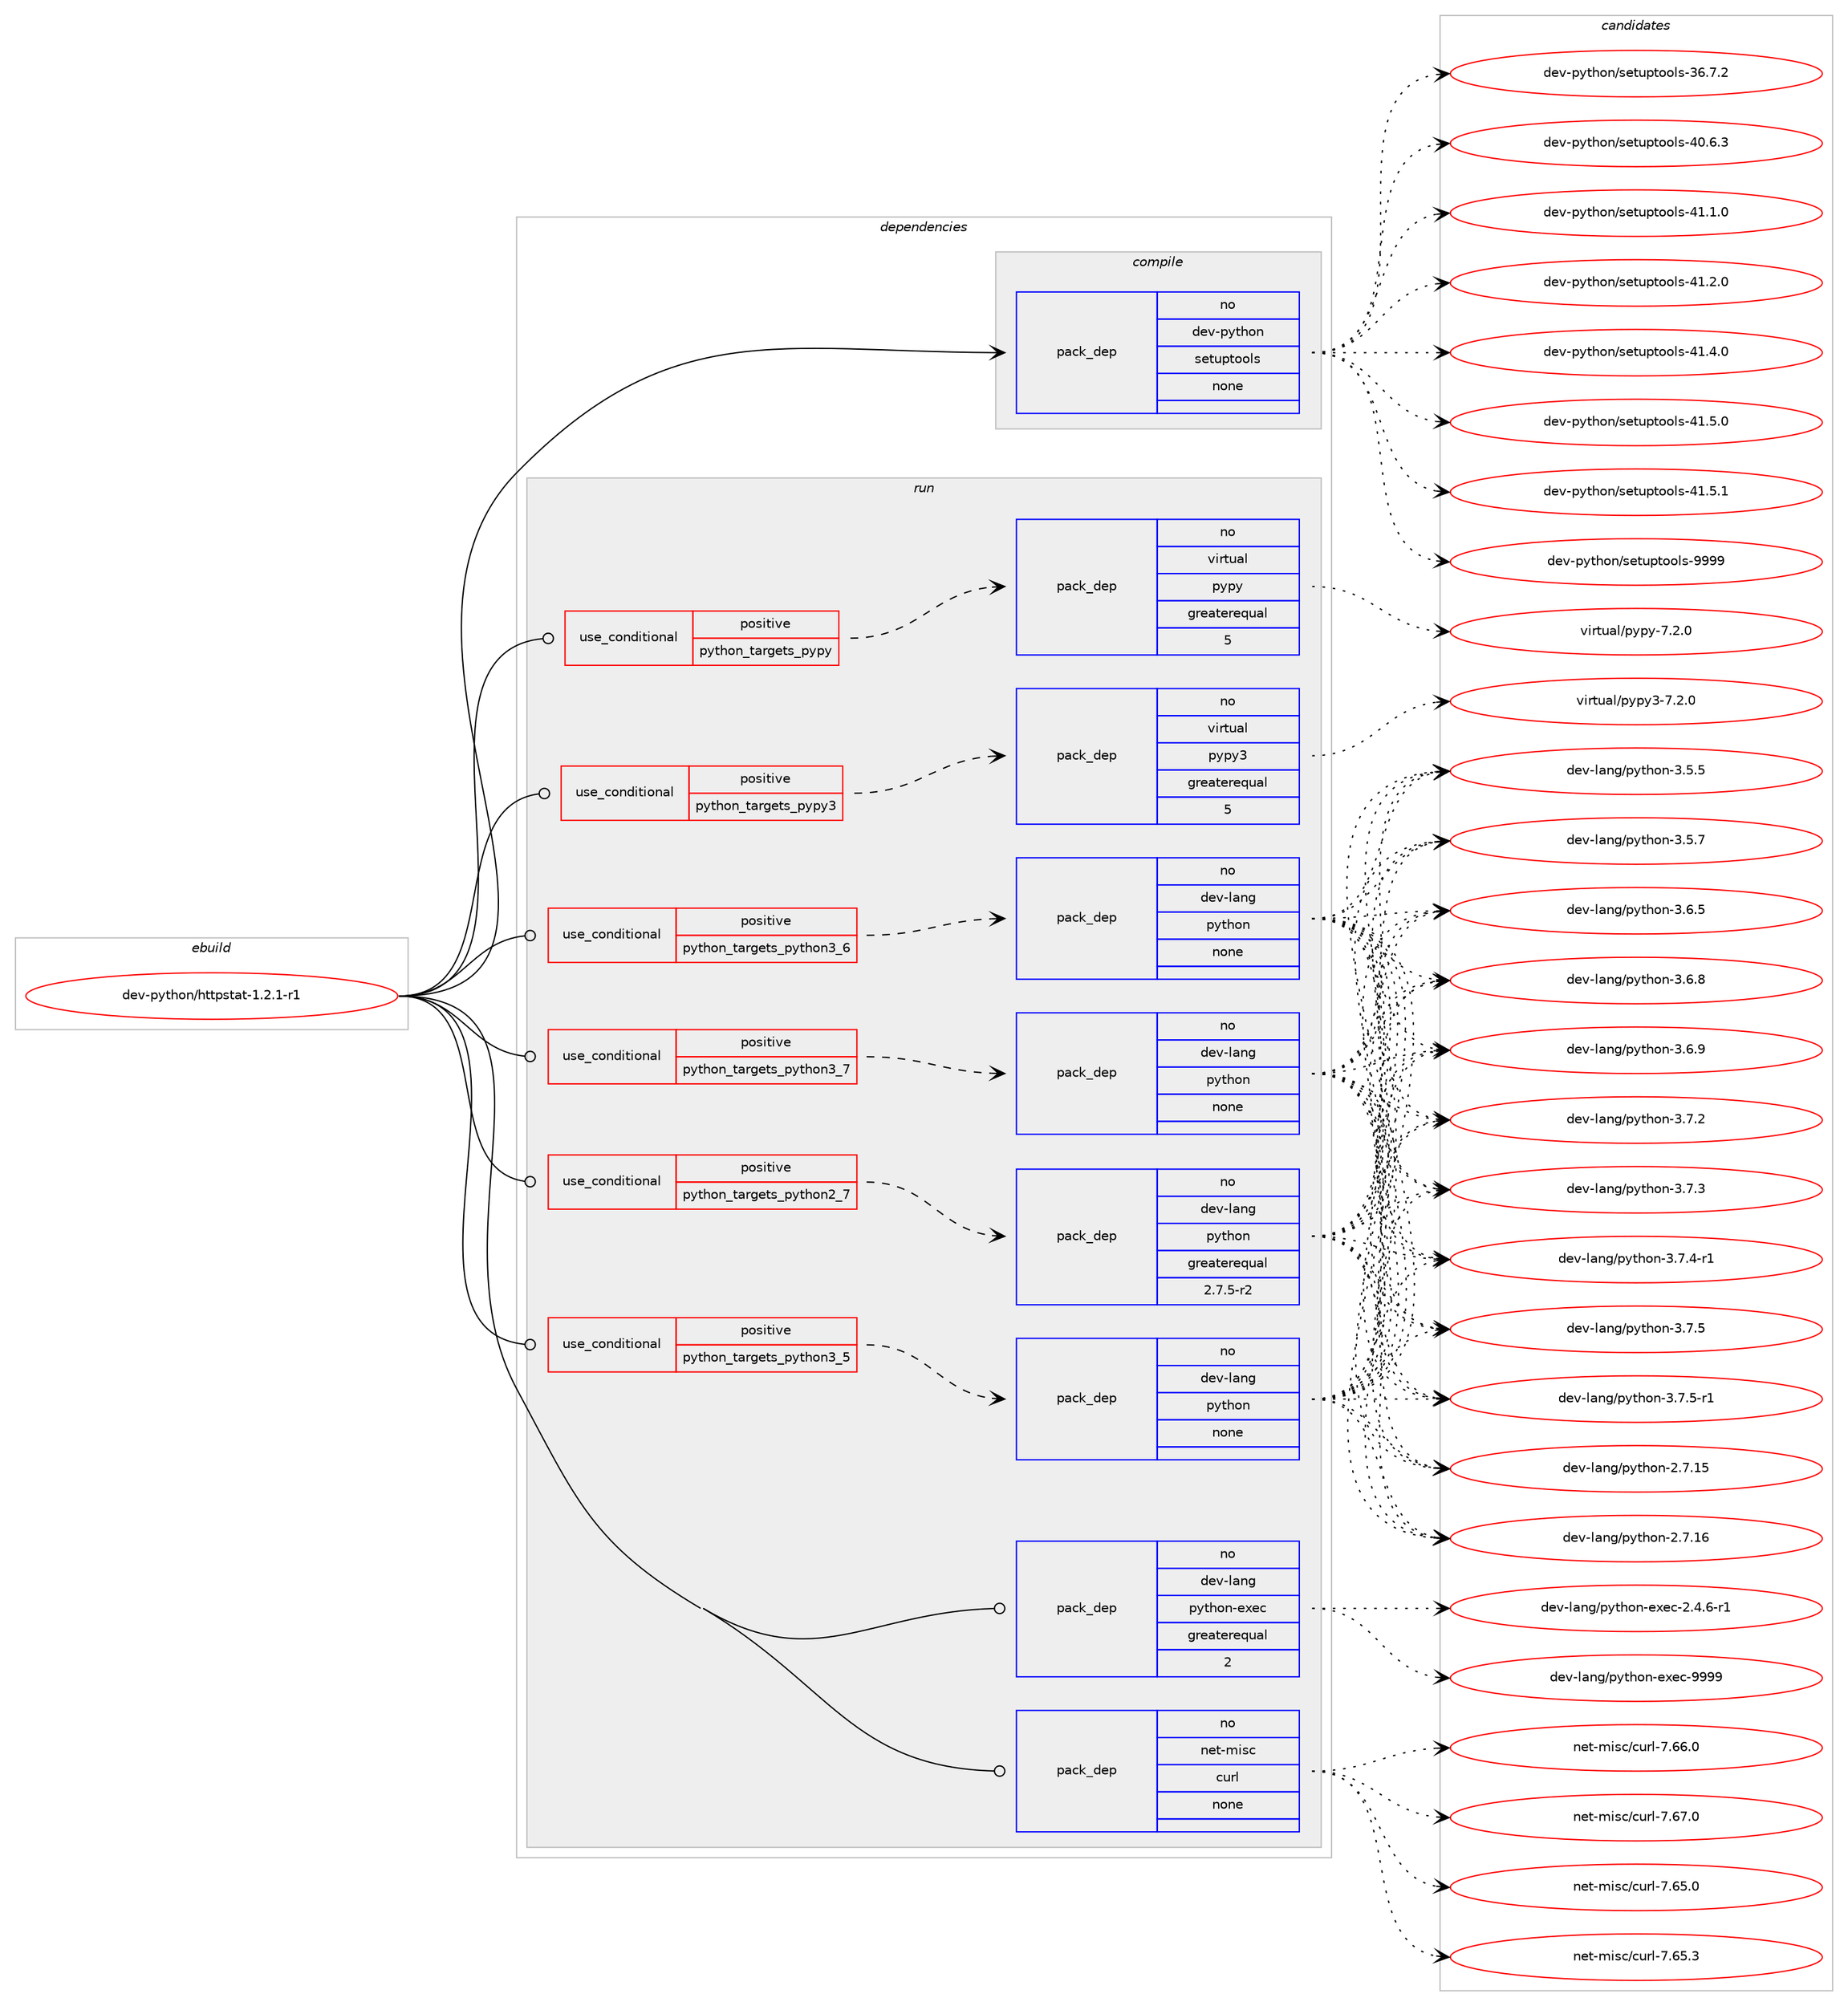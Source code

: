 digraph prolog {

# *************
# Graph options
# *************

newrank=true;
concentrate=true;
compound=true;
graph [rankdir=LR,fontname=Helvetica,fontsize=10,ranksep=1.5];#, ranksep=2.5, nodesep=0.2];
edge  [arrowhead=vee];
node  [fontname=Helvetica,fontsize=10];

# **********
# The ebuild
# **********

subgraph cluster_leftcol {
color=gray;
rank=same;
label=<<i>ebuild</i>>;
id [label="dev-python/httpstat-1.2.1-r1", color=red, width=4, href="../dev-python/httpstat-1.2.1-r1.svg"];
}

# ****************
# The dependencies
# ****************

subgraph cluster_midcol {
color=gray;
label=<<i>dependencies</i>>;
subgraph cluster_compile {
fillcolor="#eeeeee";
style=filled;
label=<<i>compile</i>>;
subgraph pack456350 {
dependency608745 [label=<<TABLE BORDER="0" CELLBORDER="1" CELLSPACING="0" CELLPADDING="4" WIDTH="220"><TR><TD ROWSPAN="6" CELLPADDING="30">pack_dep</TD></TR><TR><TD WIDTH="110">no</TD></TR><TR><TD>dev-python</TD></TR><TR><TD>setuptools</TD></TR><TR><TD>none</TD></TR><TR><TD></TD></TR></TABLE>>, shape=none, color=blue];
}
id:e -> dependency608745:w [weight=20,style="solid",arrowhead="vee"];
}
subgraph cluster_compileandrun {
fillcolor="#eeeeee";
style=filled;
label=<<i>compile and run</i>>;
}
subgraph cluster_run {
fillcolor="#eeeeee";
style=filled;
label=<<i>run</i>>;
subgraph cond140596 {
dependency608746 [label=<<TABLE BORDER="0" CELLBORDER="1" CELLSPACING="0" CELLPADDING="4"><TR><TD ROWSPAN="3" CELLPADDING="10">use_conditional</TD></TR><TR><TD>positive</TD></TR><TR><TD>python_targets_pypy</TD></TR></TABLE>>, shape=none, color=red];
subgraph pack456351 {
dependency608747 [label=<<TABLE BORDER="0" CELLBORDER="1" CELLSPACING="0" CELLPADDING="4" WIDTH="220"><TR><TD ROWSPAN="6" CELLPADDING="30">pack_dep</TD></TR><TR><TD WIDTH="110">no</TD></TR><TR><TD>virtual</TD></TR><TR><TD>pypy</TD></TR><TR><TD>greaterequal</TD></TR><TR><TD>5</TD></TR></TABLE>>, shape=none, color=blue];
}
dependency608746:e -> dependency608747:w [weight=20,style="dashed",arrowhead="vee"];
}
id:e -> dependency608746:w [weight=20,style="solid",arrowhead="odot"];
subgraph cond140597 {
dependency608748 [label=<<TABLE BORDER="0" CELLBORDER="1" CELLSPACING="0" CELLPADDING="4"><TR><TD ROWSPAN="3" CELLPADDING="10">use_conditional</TD></TR><TR><TD>positive</TD></TR><TR><TD>python_targets_pypy3</TD></TR></TABLE>>, shape=none, color=red];
subgraph pack456352 {
dependency608749 [label=<<TABLE BORDER="0" CELLBORDER="1" CELLSPACING="0" CELLPADDING="4" WIDTH="220"><TR><TD ROWSPAN="6" CELLPADDING="30">pack_dep</TD></TR><TR><TD WIDTH="110">no</TD></TR><TR><TD>virtual</TD></TR><TR><TD>pypy3</TD></TR><TR><TD>greaterequal</TD></TR><TR><TD>5</TD></TR></TABLE>>, shape=none, color=blue];
}
dependency608748:e -> dependency608749:w [weight=20,style="dashed",arrowhead="vee"];
}
id:e -> dependency608748:w [weight=20,style="solid",arrowhead="odot"];
subgraph cond140598 {
dependency608750 [label=<<TABLE BORDER="0" CELLBORDER="1" CELLSPACING="0" CELLPADDING="4"><TR><TD ROWSPAN="3" CELLPADDING="10">use_conditional</TD></TR><TR><TD>positive</TD></TR><TR><TD>python_targets_python2_7</TD></TR></TABLE>>, shape=none, color=red];
subgraph pack456353 {
dependency608751 [label=<<TABLE BORDER="0" CELLBORDER="1" CELLSPACING="0" CELLPADDING="4" WIDTH="220"><TR><TD ROWSPAN="6" CELLPADDING="30">pack_dep</TD></TR><TR><TD WIDTH="110">no</TD></TR><TR><TD>dev-lang</TD></TR><TR><TD>python</TD></TR><TR><TD>greaterequal</TD></TR><TR><TD>2.7.5-r2</TD></TR></TABLE>>, shape=none, color=blue];
}
dependency608750:e -> dependency608751:w [weight=20,style="dashed",arrowhead="vee"];
}
id:e -> dependency608750:w [weight=20,style="solid",arrowhead="odot"];
subgraph cond140599 {
dependency608752 [label=<<TABLE BORDER="0" CELLBORDER="1" CELLSPACING="0" CELLPADDING="4"><TR><TD ROWSPAN="3" CELLPADDING="10">use_conditional</TD></TR><TR><TD>positive</TD></TR><TR><TD>python_targets_python3_5</TD></TR></TABLE>>, shape=none, color=red];
subgraph pack456354 {
dependency608753 [label=<<TABLE BORDER="0" CELLBORDER="1" CELLSPACING="0" CELLPADDING="4" WIDTH="220"><TR><TD ROWSPAN="6" CELLPADDING="30">pack_dep</TD></TR><TR><TD WIDTH="110">no</TD></TR><TR><TD>dev-lang</TD></TR><TR><TD>python</TD></TR><TR><TD>none</TD></TR><TR><TD></TD></TR></TABLE>>, shape=none, color=blue];
}
dependency608752:e -> dependency608753:w [weight=20,style="dashed",arrowhead="vee"];
}
id:e -> dependency608752:w [weight=20,style="solid",arrowhead="odot"];
subgraph cond140600 {
dependency608754 [label=<<TABLE BORDER="0" CELLBORDER="1" CELLSPACING="0" CELLPADDING="4"><TR><TD ROWSPAN="3" CELLPADDING="10">use_conditional</TD></TR><TR><TD>positive</TD></TR><TR><TD>python_targets_python3_6</TD></TR></TABLE>>, shape=none, color=red];
subgraph pack456355 {
dependency608755 [label=<<TABLE BORDER="0" CELLBORDER="1" CELLSPACING="0" CELLPADDING="4" WIDTH="220"><TR><TD ROWSPAN="6" CELLPADDING="30">pack_dep</TD></TR><TR><TD WIDTH="110">no</TD></TR><TR><TD>dev-lang</TD></TR><TR><TD>python</TD></TR><TR><TD>none</TD></TR><TR><TD></TD></TR></TABLE>>, shape=none, color=blue];
}
dependency608754:e -> dependency608755:w [weight=20,style="dashed",arrowhead="vee"];
}
id:e -> dependency608754:w [weight=20,style="solid",arrowhead="odot"];
subgraph cond140601 {
dependency608756 [label=<<TABLE BORDER="0" CELLBORDER="1" CELLSPACING="0" CELLPADDING="4"><TR><TD ROWSPAN="3" CELLPADDING="10">use_conditional</TD></TR><TR><TD>positive</TD></TR><TR><TD>python_targets_python3_7</TD></TR></TABLE>>, shape=none, color=red];
subgraph pack456356 {
dependency608757 [label=<<TABLE BORDER="0" CELLBORDER="1" CELLSPACING="0" CELLPADDING="4" WIDTH="220"><TR><TD ROWSPAN="6" CELLPADDING="30">pack_dep</TD></TR><TR><TD WIDTH="110">no</TD></TR><TR><TD>dev-lang</TD></TR><TR><TD>python</TD></TR><TR><TD>none</TD></TR><TR><TD></TD></TR></TABLE>>, shape=none, color=blue];
}
dependency608756:e -> dependency608757:w [weight=20,style="dashed",arrowhead="vee"];
}
id:e -> dependency608756:w [weight=20,style="solid",arrowhead="odot"];
subgraph pack456357 {
dependency608758 [label=<<TABLE BORDER="0" CELLBORDER="1" CELLSPACING="0" CELLPADDING="4" WIDTH="220"><TR><TD ROWSPAN="6" CELLPADDING="30">pack_dep</TD></TR><TR><TD WIDTH="110">no</TD></TR><TR><TD>dev-lang</TD></TR><TR><TD>python-exec</TD></TR><TR><TD>greaterequal</TD></TR><TR><TD>2</TD></TR></TABLE>>, shape=none, color=blue];
}
id:e -> dependency608758:w [weight=20,style="solid",arrowhead="odot"];
subgraph pack456358 {
dependency608759 [label=<<TABLE BORDER="0" CELLBORDER="1" CELLSPACING="0" CELLPADDING="4" WIDTH="220"><TR><TD ROWSPAN="6" CELLPADDING="30">pack_dep</TD></TR><TR><TD WIDTH="110">no</TD></TR><TR><TD>net-misc</TD></TR><TR><TD>curl</TD></TR><TR><TD>none</TD></TR><TR><TD></TD></TR></TABLE>>, shape=none, color=blue];
}
id:e -> dependency608759:w [weight=20,style="solid",arrowhead="odot"];
}
}

# **************
# The candidates
# **************

subgraph cluster_choices {
rank=same;
color=gray;
label=<<i>candidates</i>>;

subgraph choice456350 {
color=black;
nodesep=1;
choice100101118451121211161041111104711510111611711211611111110811545515446554650 [label="dev-python/setuptools-36.7.2", color=red, width=4,href="../dev-python/setuptools-36.7.2.svg"];
choice100101118451121211161041111104711510111611711211611111110811545524846544651 [label="dev-python/setuptools-40.6.3", color=red, width=4,href="../dev-python/setuptools-40.6.3.svg"];
choice100101118451121211161041111104711510111611711211611111110811545524946494648 [label="dev-python/setuptools-41.1.0", color=red, width=4,href="../dev-python/setuptools-41.1.0.svg"];
choice100101118451121211161041111104711510111611711211611111110811545524946504648 [label="dev-python/setuptools-41.2.0", color=red, width=4,href="../dev-python/setuptools-41.2.0.svg"];
choice100101118451121211161041111104711510111611711211611111110811545524946524648 [label="dev-python/setuptools-41.4.0", color=red, width=4,href="../dev-python/setuptools-41.4.0.svg"];
choice100101118451121211161041111104711510111611711211611111110811545524946534648 [label="dev-python/setuptools-41.5.0", color=red, width=4,href="../dev-python/setuptools-41.5.0.svg"];
choice100101118451121211161041111104711510111611711211611111110811545524946534649 [label="dev-python/setuptools-41.5.1", color=red, width=4,href="../dev-python/setuptools-41.5.1.svg"];
choice10010111845112121116104111110471151011161171121161111111081154557575757 [label="dev-python/setuptools-9999", color=red, width=4,href="../dev-python/setuptools-9999.svg"];
dependency608745:e -> choice100101118451121211161041111104711510111611711211611111110811545515446554650:w [style=dotted,weight="100"];
dependency608745:e -> choice100101118451121211161041111104711510111611711211611111110811545524846544651:w [style=dotted,weight="100"];
dependency608745:e -> choice100101118451121211161041111104711510111611711211611111110811545524946494648:w [style=dotted,weight="100"];
dependency608745:e -> choice100101118451121211161041111104711510111611711211611111110811545524946504648:w [style=dotted,weight="100"];
dependency608745:e -> choice100101118451121211161041111104711510111611711211611111110811545524946524648:w [style=dotted,weight="100"];
dependency608745:e -> choice100101118451121211161041111104711510111611711211611111110811545524946534648:w [style=dotted,weight="100"];
dependency608745:e -> choice100101118451121211161041111104711510111611711211611111110811545524946534649:w [style=dotted,weight="100"];
dependency608745:e -> choice10010111845112121116104111110471151011161171121161111111081154557575757:w [style=dotted,weight="100"];
}
subgraph choice456351 {
color=black;
nodesep=1;
choice1181051141161179710847112121112121455546504648 [label="virtual/pypy-7.2.0", color=red, width=4,href="../virtual/pypy-7.2.0.svg"];
dependency608747:e -> choice1181051141161179710847112121112121455546504648:w [style=dotted,weight="100"];
}
subgraph choice456352 {
color=black;
nodesep=1;
choice118105114116117971084711212111212151455546504648 [label="virtual/pypy3-7.2.0", color=red, width=4,href="../virtual/pypy3-7.2.0.svg"];
dependency608749:e -> choice118105114116117971084711212111212151455546504648:w [style=dotted,weight="100"];
}
subgraph choice456353 {
color=black;
nodesep=1;
choice10010111845108971101034711212111610411111045504655464953 [label="dev-lang/python-2.7.15", color=red, width=4,href="../dev-lang/python-2.7.15.svg"];
choice10010111845108971101034711212111610411111045504655464954 [label="dev-lang/python-2.7.16", color=red, width=4,href="../dev-lang/python-2.7.16.svg"];
choice100101118451089711010347112121116104111110455146534653 [label="dev-lang/python-3.5.5", color=red, width=4,href="../dev-lang/python-3.5.5.svg"];
choice100101118451089711010347112121116104111110455146534655 [label="dev-lang/python-3.5.7", color=red, width=4,href="../dev-lang/python-3.5.7.svg"];
choice100101118451089711010347112121116104111110455146544653 [label="dev-lang/python-3.6.5", color=red, width=4,href="../dev-lang/python-3.6.5.svg"];
choice100101118451089711010347112121116104111110455146544656 [label="dev-lang/python-3.6.8", color=red, width=4,href="../dev-lang/python-3.6.8.svg"];
choice100101118451089711010347112121116104111110455146544657 [label="dev-lang/python-3.6.9", color=red, width=4,href="../dev-lang/python-3.6.9.svg"];
choice100101118451089711010347112121116104111110455146554650 [label="dev-lang/python-3.7.2", color=red, width=4,href="../dev-lang/python-3.7.2.svg"];
choice100101118451089711010347112121116104111110455146554651 [label="dev-lang/python-3.7.3", color=red, width=4,href="../dev-lang/python-3.7.3.svg"];
choice1001011184510897110103471121211161041111104551465546524511449 [label="dev-lang/python-3.7.4-r1", color=red, width=4,href="../dev-lang/python-3.7.4-r1.svg"];
choice100101118451089711010347112121116104111110455146554653 [label="dev-lang/python-3.7.5", color=red, width=4,href="../dev-lang/python-3.7.5.svg"];
choice1001011184510897110103471121211161041111104551465546534511449 [label="dev-lang/python-3.7.5-r1", color=red, width=4,href="../dev-lang/python-3.7.5-r1.svg"];
dependency608751:e -> choice10010111845108971101034711212111610411111045504655464953:w [style=dotted,weight="100"];
dependency608751:e -> choice10010111845108971101034711212111610411111045504655464954:w [style=dotted,weight="100"];
dependency608751:e -> choice100101118451089711010347112121116104111110455146534653:w [style=dotted,weight="100"];
dependency608751:e -> choice100101118451089711010347112121116104111110455146534655:w [style=dotted,weight="100"];
dependency608751:e -> choice100101118451089711010347112121116104111110455146544653:w [style=dotted,weight="100"];
dependency608751:e -> choice100101118451089711010347112121116104111110455146544656:w [style=dotted,weight="100"];
dependency608751:e -> choice100101118451089711010347112121116104111110455146544657:w [style=dotted,weight="100"];
dependency608751:e -> choice100101118451089711010347112121116104111110455146554650:w [style=dotted,weight="100"];
dependency608751:e -> choice100101118451089711010347112121116104111110455146554651:w [style=dotted,weight="100"];
dependency608751:e -> choice1001011184510897110103471121211161041111104551465546524511449:w [style=dotted,weight="100"];
dependency608751:e -> choice100101118451089711010347112121116104111110455146554653:w [style=dotted,weight="100"];
dependency608751:e -> choice1001011184510897110103471121211161041111104551465546534511449:w [style=dotted,weight="100"];
}
subgraph choice456354 {
color=black;
nodesep=1;
choice10010111845108971101034711212111610411111045504655464953 [label="dev-lang/python-2.7.15", color=red, width=4,href="../dev-lang/python-2.7.15.svg"];
choice10010111845108971101034711212111610411111045504655464954 [label="dev-lang/python-2.7.16", color=red, width=4,href="../dev-lang/python-2.7.16.svg"];
choice100101118451089711010347112121116104111110455146534653 [label="dev-lang/python-3.5.5", color=red, width=4,href="../dev-lang/python-3.5.5.svg"];
choice100101118451089711010347112121116104111110455146534655 [label="dev-lang/python-3.5.7", color=red, width=4,href="../dev-lang/python-3.5.7.svg"];
choice100101118451089711010347112121116104111110455146544653 [label="dev-lang/python-3.6.5", color=red, width=4,href="../dev-lang/python-3.6.5.svg"];
choice100101118451089711010347112121116104111110455146544656 [label="dev-lang/python-3.6.8", color=red, width=4,href="../dev-lang/python-3.6.8.svg"];
choice100101118451089711010347112121116104111110455146544657 [label="dev-lang/python-3.6.9", color=red, width=4,href="../dev-lang/python-3.6.9.svg"];
choice100101118451089711010347112121116104111110455146554650 [label="dev-lang/python-3.7.2", color=red, width=4,href="../dev-lang/python-3.7.2.svg"];
choice100101118451089711010347112121116104111110455146554651 [label="dev-lang/python-3.7.3", color=red, width=4,href="../dev-lang/python-3.7.3.svg"];
choice1001011184510897110103471121211161041111104551465546524511449 [label="dev-lang/python-3.7.4-r1", color=red, width=4,href="../dev-lang/python-3.7.4-r1.svg"];
choice100101118451089711010347112121116104111110455146554653 [label="dev-lang/python-3.7.5", color=red, width=4,href="../dev-lang/python-3.7.5.svg"];
choice1001011184510897110103471121211161041111104551465546534511449 [label="dev-lang/python-3.7.5-r1", color=red, width=4,href="../dev-lang/python-3.7.5-r1.svg"];
dependency608753:e -> choice10010111845108971101034711212111610411111045504655464953:w [style=dotted,weight="100"];
dependency608753:e -> choice10010111845108971101034711212111610411111045504655464954:w [style=dotted,weight="100"];
dependency608753:e -> choice100101118451089711010347112121116104111110455146534653:w [style=dotted,weight="100"];
dependency608753:e -> choice100101118451089711010347112121116104111110455146534655:w [style=dotted,weight="100"];
dependency608753:e -> choice100101118451089711010347112121116104111110455146544653:w [style=dotted,weight="100"];
dependency608753:e -> choice100101118451089711010347112121116104111110455146544656:w [style=dotted,weight="100"];
dependency608753:e -> choice100101118451089711010347112121116104111110455146544657:w [style=dotted,weight="100"];
dependency608753:e -> choice100101118451089711010347112121116104111110455146554650:w [style=dotted,weight="100"];
dependency608753:e -> choice100101118451089711010347112121116104111110455146554651:w [style=dotted,weight="100"];
dependency608753:e -> choice1001011184510897110103471121211161041111104551465546524511449:w [style=dotted,weight="100"];
dependency608753:e -> choice100101118451089711010347112121116104111110455146554653:w [style=dotted,weight="100"];
dependency608753:e -> choice1001011184510897110103471121211161041111104551465546534511449:w [style=dotted,weight="100"];
}
subgraph choice456355 {
color=black;
nodesep=1;
choice10010111845108971101034711212111610411111045504655464953 [label="dev-lang/python-2.7.15", color=red, width=4,href="../dev-lang/python-2.7.15.svg"];
choice10010111845108971101034711212111610411111045504655464954 [label="dev-lang/python-2.7.16", color=red, width=4,href="../dev-lang/python-2.7.16.svg"];
choice100101118451089711010347112121116104111110455146534653 [label="dev-lang/python-3.5.5", color=red, width=4,href="../dev-lang/python-3.5.5.svg"];
choice100101118451089711010347112121116104111110455146534655 [label="dev-lang/python-3.5.7", color=red, width=4,href="../dev-lang/python-3.5.7.svg"];
choice100101118451089711010347112121116104111110455146544653 [label="dev-lang/python-3.6.5", color=red, width=4,href="../dev-lang/python-3.6.5.svg"];
choice100101118451089711010347112121116104111110455146544656 [label="dev-lang/python-3.6.8", color=red, width=4,href="../dev-lang/python-3.6.8.svg"];
choice100101118451089711010347112121116104111110455146544657 [label="dev-lang/python-3.6.9", color=red, width=4,href="../dev-lang/python-3.6.9.svg"];
choice100101118451089711010347112121116104111110455146554650 [label="dev-lang/python-3.7.2", color=red, width=4,href="../dev-lang/python-3.7.2.svg"];
choice100101118451089711010347112121116104111110455146554651 [label="dev-lang/python-3.7.3", color=red, width=4,href="../dev-lang/python-3.7.3.svg"];
choice1001011184510897110103471121211161041111104551465546524511449 [label="dev-lang/python-3.7.4-r1", color=red, width=4,href="../dev-lang/python-3.7.4-r1.svg"];
choice100101118451089711010347112121116104111110455146554653 [label="dev-lang/python-3.7.5", color=red, width=4,href="../dev-lang/python-3.7.5.svg"];
choice1001011184510897110103471121211161041111104551465546534511449 [label="dev-lang/python-3.7.5-r1", color=red, width=4,href="../dev-lang/python-3.7.5-r1.svg"];
dependency608755:e -> choice10010111845108971101034711212111610411111045504655464953:w [style=dotted,weight="100"];
dependency608755:e -> choice10010111845108971101034711212111610411111045504655464954:w [style=dotted,weight="100"];
dependency608755:e -> choice100101118451089711010347112121116104111110455146534653:w [style=dotted,weight="100"];
dependency608755:e -> choice100101118451089711010347112121116104111110455146534655:w [style=dotted,weight="100"];
dependency608755:e -> choice100101118451089711010347112121116104111110455146544653:w [style=dotted,weight="100"];
dependency608755:e -> choice100101118451089711010347112121116104111110455146544656:w [style=dotted,weight="100"];
dependency608755:e -> choice100101118451089711010347112121116104111110455146544657:w [style=dotted,weight="100"];
dependency608755:e -> choice100101118451089711010347112121116104111110455146554650:w [style=dotted,weight="100"];
dependency608755:e -> choice100101118451089711010347112121116104111110455146554651:w [style=dotted,weight="100"];
dependency608755:e -> choice1001011184510897110103471121211161041111104551465546524511449:w [style=dotted,weight="100"];
dependency608755:e -> choice100101118451089711010347112121116104111110455146554653:w [style=dotted,weight="100"];
dependency608755:e -> choice1001011184510897110103471121211161041111104551465546534511449:w [style=dotted,weight="100"];
}
subgraph choice456356 {
color=black;
nodesep=1;
choice10010111845108971101034711212111610411111045504655464953 [label="dev-lang/python-2.7.15", color=red, width=4,href="../dev-lang/python-2.7.15.svg"];
choice10010111845108971101034711212111610411111045504655464954 [label="dev-lang/python-2.7.16", color=red, width=4,href="../dev-lang/python-2.7.16.svg"];
choice100101118451089711010347112121116104111110455146534653 [label="dev-lang/python-3.5.5", color=red, width=4,href="../dev-lang/python-3.5.5.svg"];
choice100101118451089711010347112121116104111110455146534655 [label="dev-lang/python-3.5.7", color=red, width=4,href="../dev-lang/python-3.5.7.svg"];
choice100101118451089711010347112121116104111110455146544653 [label="dev-lang/python-3.6.5", color=red, width=4,href="../dev-lang/python-3.6.5.svg"];
choice100101118451089711010347112121116104111110455146544656 [label="dev-lang/python-3.6.8", color=red, width=4,href="../dev-lang/python-3.6.8.svg"];
choice100101118451089711010347112121116104111110455146544657 [label="dev-lang/python-3.6.9", color=red, width=4,href="../dev-lang/python-3.6.9.svg"];
choice100101118451089711010347112121116104111110455146554650 [label="dev-lang/python-3.7.2", color=red, width=4,href="../dev-lang/python-3.7.2.svg"];
choice100101118451089711010347112121116104111110455146554651 [label="dev-lang/python-3.7.3", color=red, width=4,href="../dev-lang/python-3.7.3.svg"];
choice1001011184510897110103471121211161041111104551465546524511449 [label="dev-lang/python-3.7.4-r1", color=red, width=4,href="../dev-lang/python-3.7.4-r1.svg"];
choice100101118451089711010347112121116104111110455146554653 [label="dev-lang/python-3.7.5", color=red, width=4,href="../dev-lang/python-3.7.5.svg"];
choice1001011184510897110103471121211161041111104551465546534511449 [label="dev-lang/python-3.7.5-r1", color=red, width=4,href="../dev-lang/python-3.7.5-r1.svg"];
dependency608757:e -> choice10010111845108971101034711212111610411111045504655464953:w [style=dotted,weight="100"];
dependency608757:e -> choice10010111845108971101034711212111610411111045504655464954:w [style=dotted,weight="100"];
dependency608757:e -> choice100101118451089711010347112121116104111110455146534653:w [style=dotted,weight="100"];
dependency608757:e -> choice100101118451089711010347112121116104111110455146534655:w [style=dotted,weight="100"];
dependency608757:e -> choice100101118451089711010347112121116104111110455146544653:w [style=dotted,weight="100"];
dependency608757:e -> choice100101118451089711010347112121116104111110455146544656:w [style=dotted,weight="100"];
dependency608757:e -> choice100101118451089711010347112121116104111110455146544657:w [style=dotted,weight="100"];
dependency608757:e -> choice100101118451089711010347112121116104111110455146554650:w [style=dotted,weight="100"];
dependency608757:e -> choice100101118451089711010347112121116104111110455146554651:w [style=dotted,weight="100"];
dependency608757:e -> choice1001011184510897110103471121211161041111104551465546524511449:w [style=dotted,weight="100"];
dependency608757:e -> choice100101118451089711010347112121116104111110455146554653:w [style=dotted,weight="100"];
dependency608757:e -> choice1001011184510897110103471121211161041111104551465546534511449:w [style=dotted,weight="100"];
}
subgraph choice456357 {
color=black;
nodesep=1;
choice10010111845108971101034711212111610411111045101120101994550465246544511449 [label="dev-lang/python-exec-2.4.6-r1", color=red, width=4,href="../dev-lang/python-exec-2.4.6-r1.svg"];
choice10010111845108971101034711212111610411111045101120101994557575757 [label="dev-lang/python-exec-9999", color=red, width=4,href="../dev-lang/python-exec-9999.svg"];
dependency608758:e -> choice10010111845108971101034711212111610411111045101120101994550465246544511449:w [style=dotted,weight="100"];
dependency608758:e -> choice10010111845108971101034711212111610411111045101120101994557575757:w [style=dotted,weight="100"];
}
subgraph choice456358 {
color=black;
nodesep=1;
choice1101011164510910511599479911711410845554654534648 [label="net-misc/curl-7.65.0", color=red, width=4,href="../net-misc/curl-7.65.0.svg"];
choice1101011164510910511599479911711410845554654534651 [label="net-misc/curl-7.65.3", color=red, width=4,href="../net-misc/curl-7.65.3.svg"];
choice1101011164510910511599479911711410845554654544648 [label="net-misc/curl-7.66.0", color=red, width=4,href="../net-misc/curl-7.66.0.svg"];
choice1101011164510910511599479911711410845554654554648 [label="net-misc/curl-7.67.0", color=red, width=4,href="../net-misc/curl-7.67.0.svg"];
dependency608759:e -> choice1101011164510910511599479911711410845554654534648:w [style=dotted,weight="100"];
dependency608759:e -> choice1101011164510910511599479911711410845554654534651:w [style=dotted,weight="100"];
dependency608759:e -> choice1101011164510910511599479911711410845554654544648:w [style=dotted,weight="100"];
dependency608759:e -> choice1101011164510910511599479911711410845554654554648:w [style=dotted,weight="100"];
}
}

}
